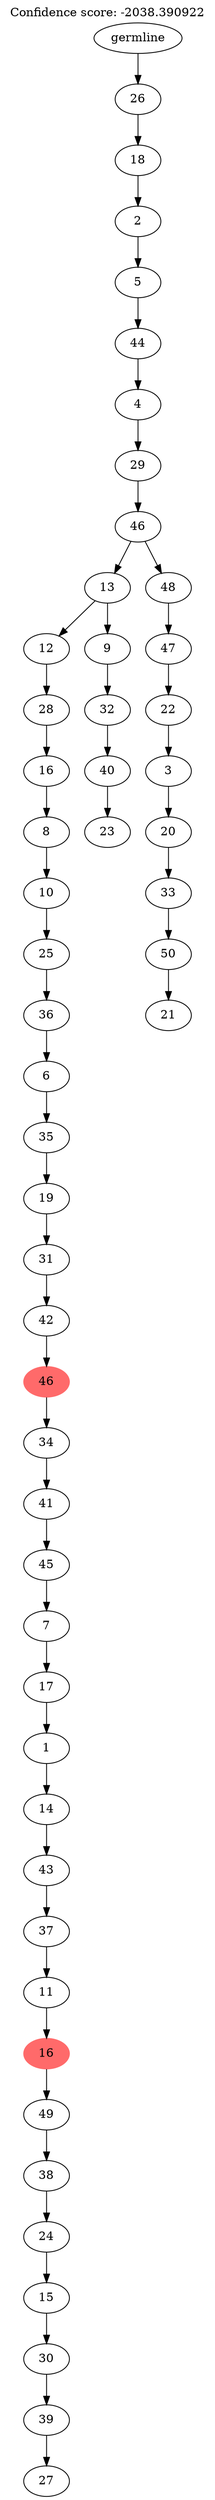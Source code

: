 digraph g {
	"51" -> "52";
	"52" [label="27"];
	"50" -> "51";
	"51" [label="39"];
	"49" -> "50";
	"50" [label="30"];
	"48" -> "49";
	"49" [label="15"];
	"47" -> "48";
	"48" [label="24"];
	"46" -> "47";
	"47" [label="38"];
	"45" -> "46";
	"46" [label="49"];
	"44" -> "45";
	"45" [color=indianred1, style=filled, label="16"];
	"43" -> "44";
	"44" [label="11"];
	"42" -> "43";
	"43" [label="37"];
	"41" -> "42";
	"42" [label="43"];
	"40" -> "41";
	"41" [label="14"];
	"39" -> "40";
	"40" [label="1"];
	"38" -> "39";
	"39" [label="17"];
	"37" -> "38";
	"38" [label="7"];
	"36" -> "37";
	"37" [label="45"];
	"35" -> "36";
	"36" [label="41"];
	"34" -> "35";
	"35" [label="34"];
	"33" -> "34";
	"34" [color=indianred1, style=filled, label="46"];
	"32" -> "33";
	"33" [label="42"];
	"31" -> "32";
	"32" [label="31"];
	"30" -> "31";
	"31" [label="19"];
	"29" -> "30";
	"30" [label="35"];
	"28" -> "29";
	"29" [label="6"];
	"27" -> "28";
	"28" [label="36"];
	"26" -> "27";
	"27" [label="25"];
	"25" -> "26";
	"26" [label="10"];
	"24" -> "25";
	"25" [label="8"];
	"23" -> "24";
	"24" [label="16"];
	"22" -> "23";
	"23" [label="28"];
	"20" -> "21";
	"21" [label="23"];
	"19" -> "20";
	"20" [label="40"];
	"18" -> "19";
	"19" [label="32"];
	"17" -> "18";
	"18" [label="9"];
	"17" -> "22";
	"22" [label="12"];
	"15" -> "16";
	"16" [label="21"];
	"14" -> "15";
	"15" [label="50"];
	"13" -> "14";
	"14" [label="33"];
	"12" -> "13";
	"13" [label="20"];
	"11" -> "12";
	"12" [label="3"];
	"10" -> "11";
	"11" [label="22"];
	"9" -> "10";
	"10" [label="47"];
	"8" -> "9";
	"9" [label="48"];
	"8" -> "17";
	"17" [label="13"];
	"7" -> "8";
	"8" [label="46"];
	"6" -> "7";
	"7" [label="29"];
	"5" -> "6";
	"6" [label="4"];
	"4" -> "5";
	"5" [label="44"];
	"3" -> "4";
	"4" [label="5"];
	"2" -> "3";
	"3" [label="2"];
	"1" -> "2";
	"2" [label="18"];
	"0" -> "1";
	"1" [label="26"];
	"0" [label="germline"];
	labelloc="t";
	label="Confidence score: -2038.390922";
}
